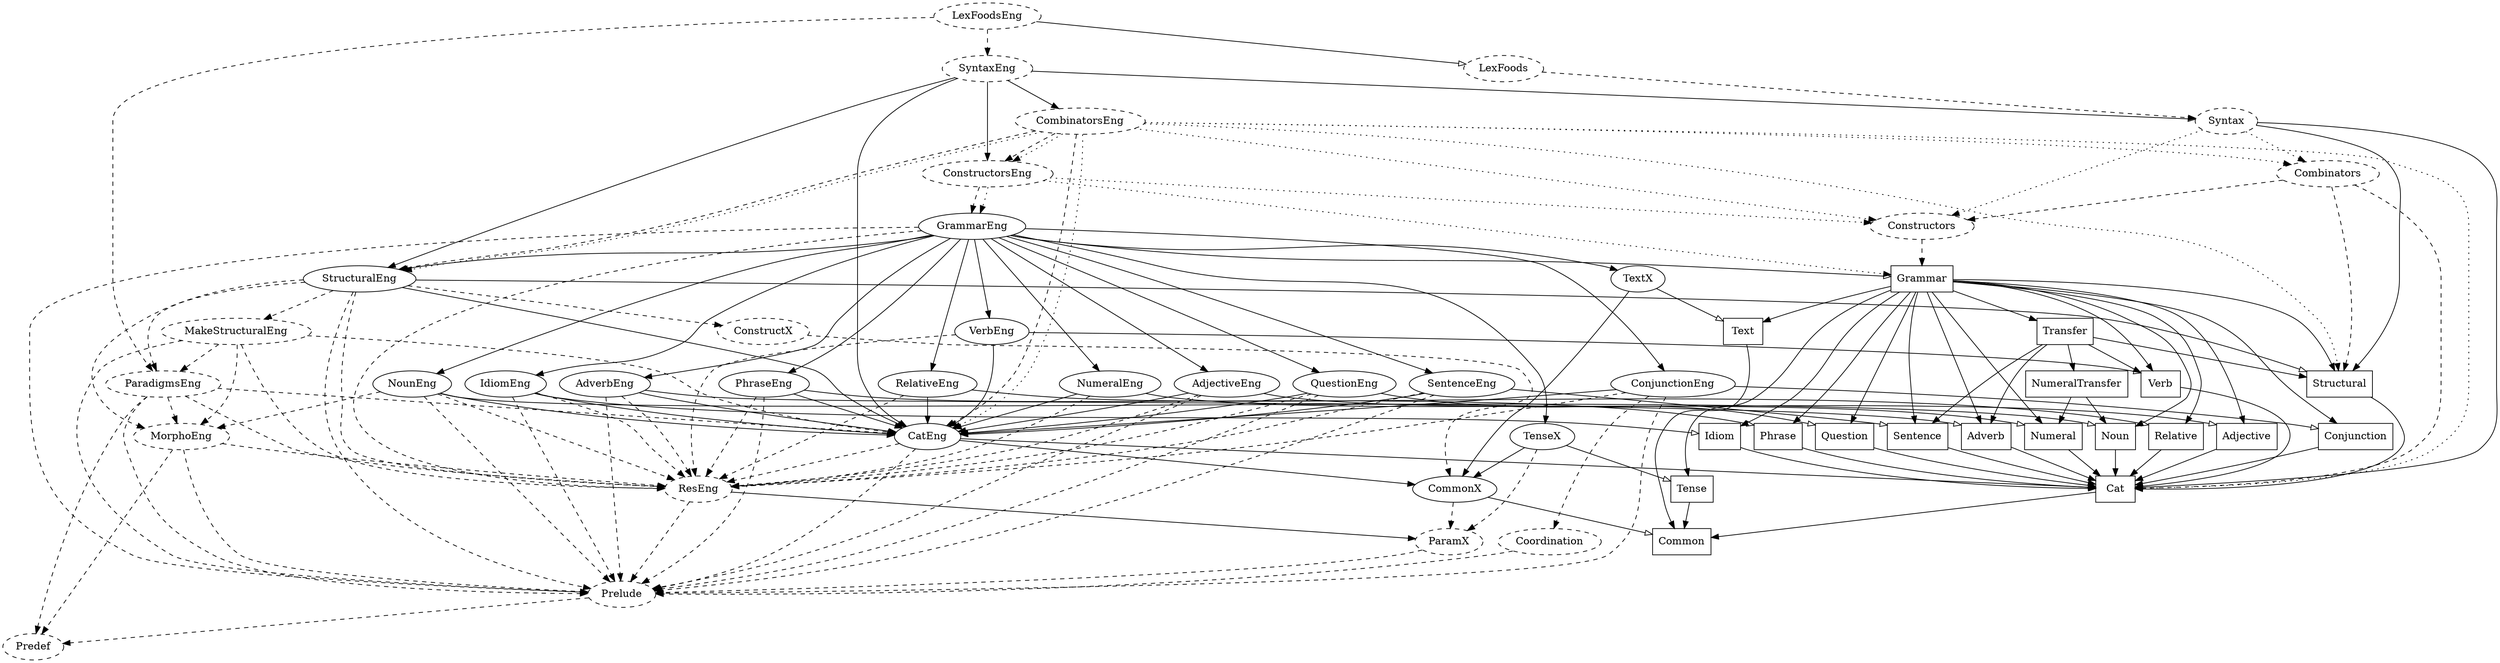 digraph {
LexFoodsEng [ style = "dashed", shape = "ellipse" ]
SyntaxEng [ style = "dashed", shape = "ellipse" ]
CombinatorsEng [ style = "dashed", shape = "ellipse" ]
ConstructorsEng [ style = "dashed", shape = "ellipse" ]
GrammarEng [ style = "solid", shape = "ellipse" ]
TenseX [ style = "solid", shape = "ellipse" ]
IdiomEng [ style = "solid", shape = "ellipse" ]
StructuralEng [ style = "solid", shape = "ellipse" ]
ConstructX [ style = "dashed", shape = "ellipse" ]
MakeStructuralEng [ style = "dashed", shape = "ellipse" ]
ParadigmsEng [ style = "dashed", shape = "ellipse" ]
TextX [ style = "solid", shape = "ellipse" ]
PhraseEng [ style = "solid", shape = "ellipse" ]
ConjunctionEng [ style = "solid", shape = "ellipse" ]
Coordination [ style = "dashed", shape = "ellipse" ]
RelativeEng [ style = "solid", shape = "ellipse" ]
QuestionEng [ style = "solid", shape = "ellipse" ]
SentenceEng [ style = "solid", shape = "ellipse" ]
NumeralEng [ style = "solid", shape = "ellipse" ]
AdverbEng [ style = "solid", shape = "ellipse" ]
AdjectiveEng [ style = "solid", shape = "ellipse" ]
VerbEng [ style = "solid", shape = "ellipse" ]
NounEng [ style = "solid", shape = "ellipse" ]
MorphoEng [ style = "dashed", shape = "ellipse" ]
CatEng [ style = "solid", shape = "ellipse" ]
ResEng [ style = "dashed", shape = "ellipse" ]
CommonX [ style = "solid", shape = "ellipse" ]
ParamX [ style = "dashed", shape = "ellipse" ]
Prelude [ style = "dashed", shape = "ellipse" ]
Predef [ style = "dashed", shape = "ellipse" ]
LexFoods [ style = "dashed", shape = "ellipse" ]
Syntax [ style = "dashed", shape = "ellipse" ]
Combinators [ style = "dashed", shape = "ellipse" ]
Constructors [ style = "dashed", shape = "ellipse" ]
Grammar [ style = "solid", shape = "box" ]
Transfer [ style = "solid", shape = "box" ]
NumeralTransfer [ style = "solid", shape = "box" ]
Tense [ style = "solid", shape = "box" ]
Idiom [ style = "solid", shape = "box" ]
Text [ style = "solid", shape = "box" ]
Phrase [ style = "solid", shape = "box" ]
Conjunction [ style = "solid", shape = "box" ]
Relative [ style = "solid", shape = "box" ]
Question [ style = "solid", shape = "box" ]
Sentence [ style = "solid", shape = "box" ]
Numeral [ style = "solid", shape = "box" ]
Adverb [ style = "solid", shape = "box" ]
Adjective [ style = "solid", shape = "box" ]
Verb [ style = "solid", shape = "box" ]
Noun [ style = "solid", shape = "box" ]
Structural [ style = "solid", shape = "box" ]
Cat [ style = "solid", shape = "box" ]
Common [ style = "solid", shape = "box" ]
LexFoodsEng -> LexFoods [ style = "solid", arrowhead = "empty" ]
LexFoodsEng -> SyntaxEng [ style = "dashed" ]
LexFoodsEng -> ParadigmsEng [ style = "dashed" ]
SyntaxEng -> Syntax [ style = "solid", arrowhead = "empty" ]
SyntaxEng -> ConstructorsEng [ style = "solid" ]
SyntaxEng -> CatEng [ style = "solid" ]
SyntaxEng -> StructuralEng [ style = "solid" ]
SyntaxEng -> CombinatorsEng [ style = "solid" ]
CombinatorsEng -> CatEng [ style = "dashed" ]
CombinatorsEng -> StructuralEng [ style = "dashed" ]
CombinatorsEng -> ConstructorsEng [ style = "dashed" ]
CombinatorsEng -> Combinators [ style = "dotted" ]
CombinatorsEng -> Cat [ style = "dotted" ]
CombinatorsEng -> Structural [ style = "dotted" ]
CombinatorsEng -> Constructors [ style = "dotted" ]
CombinatorsEng -> CatEng [ style = "dotted" ]
CombinatorsEng -> StructuralEng [ style = "dotted" ]
CombinatorsEng -> ConstructorsEng [ style = "dotted" ]
ConstructorsEng -> GrammarEng [ style = "dashed" ]
ConstructorsEng -> Constructors [ style = "dotted" ]
ConstructorsEng -> Grammar [ style = "dotted" ]
ConstructorsEng -> GrammarEng [ style = "dotted" ]
GrammarEng -> Grammar [ style = "solid", arrowhead = "empty" ]
GrammarEng -> NounEng [ style = "solid" ]
GrammarEng -> VerbEng [ style = "solid" ]
GrammarEng -> AdjectiveEng [ style = "solid" ]
GrammarEng -> AdverbEng [ style = "solid" ]
GrammarEng -> NumeralEng [ style = "solid" ]
GrammarEng -> SentenceEng [ style = "solid" ]
GrammarEng -> QuestionEng [ style = "solid" ]
GrammarEng -> RelativeEng [ style = "solid" ]
GrammarEng -> ConjunctionEng [ style = "solid" ]
GrammarEng -> PhraseEng [ style = "solid" ]
GrammarEng -> TextX [ style = "solid" ]
GrammarEng -> StructuralEng [ style = "solid" ]
GrammarEng -> IdiomEng [ style = "solid" ]
GrammarEng -> TenseX [ style = "solid" ]
GrammarEng -> ResEng [ style = "dashed" ]
GrammarEng -> Prelude [ style = "dashed" ]
TenseX -> Tense [ style = "solid", arrowhead = "empty" ]
TenseX -> CommonX [ style = "solid" ]
TenseX -> ParamX [ style = "dashed" ]
IdiomEng -> Idiom [ style = "solid", arrowhead = "empty" ]
IdiomEng -> CatEng [ style = "solid" ]
IdiomEng -> Prelude [ style = "dashed" ]
IdiomEng -> ResEng [ style = "dashed" ]
StructuralEng -> Structural [ style = "solid", arrowhead = "empty" ]
StructuralEng -> CatEng [ style = "solid" ]
StructuralEng -> MorphoEng [ style = "dashed" ]
StructuralEng -> ResEng [ style = "dashed" ]
StructuralEng -> ParadigmsEng [ style = "dashed" ]
StructuralEng -> MakeStructuralEng [ style = "dashed" ]
StructuralEng -> ConstructX [ style = "dashed" ]
StructuralEng -> Prelude [ style = "dashed" ]
ConstructX -> CommonX [ style = "dashed" ]
MakeStructuralEng -> CatEng [ style = "dashed" ]
MakeStructuralEng -> ParadigmsEng [ style = "dashed" ]
MakeStructuralEng -> ResEng [ style = "dashed" ]
MakeStructuralEng -> MorphoEng [ style = "dashed" ]
MakeStructuralEng -> Prelude [ style = "dashed" ]
ParadigmsEng -> Predef [ style = "dashed" ]
ParadigmsEng -> Prelude [ style = "dashed" ]
ParadigmsEng -> MorphoEng [ style = "dashed" ]
ParadigmsEng -> ResEng [ style = "dashed" ]
ParadigmsEng -> CatEng [ style = "dashed" ]
TextX -> Text [ style = "solid", arrowhead = "empty" ]
TextX -> CommonX [ style = "solid" ]
PhraseEng -> Phrase [ style = "solid", arrowhead = "empty" ]
PhraseEng -> CatEng [ style = "solid" ]
PhraseEng -> Prelude [ style = "dashed" ]
PhraseEng -> ResEng [ style = "dashed" ]
ConjunctionEng -> Conjunction [ style = "solid", arrowhead = "empty" ]
ConjunctionEng -> CatEng [ style = "solid" ]
ConjunctionEng -> ResEng [ style = "dashed" ]
ConjunctionEng -> Coordination [ style = "dashed" ]
ConjunctionEng -> Prelude [ style = "dashed" ]
Coordination -> Prelude [ style = "dashed" ]
RelativeEng -> Relative [ style = "solid", arrowhead = "empty" ]
RelativeEng -> CatEng [ style = "solid" ]
RelativeEng -> ResEng [ style = "dashed" ]
QuestionEng -> Question [ style = "solid", arrowhead = "empty" ]
QuestionEng -> CatEng [ style = "solid" ]
QuestionEng -> ResEng [ style = "dashed" ]
QuestionEng -> Prelude [ style = "dashed" ]
SentenceEng -> Sentence [ style = "solid", arrowhead = "empty" ]
SentenceEng -> CatEng [ style = "solid" ]
SentenceEng -> Prelude [ style = "dashed" ]
SentenceEng -> ResEng [ style = "dashed" ]
NumeralEng -> Numeral [ style = "solid", arrowhead = "empty" ]
NumeralEng -> CatEng [ style = "solid" ]
NumeralEng -> ResEng [ style = "dashed" ]
AdverbEng -> Adverb [ style = "solid", arrowhead = "empty" ]
AdverbEng -> CatEng [ style = "solid" ]
AdverbEng -> ResEng [ style = "dashed" ]
AdverbEng -> Prelude [ style = "dashed" ]
AdjectiveEng -> Adjective [ style = "solid", arrowhead = "empty" ]
AdjectiveEng -> CatEng [ style = "solid" ]
AdjectiveEng -> ResEng [ style = "dashed" ]
AdjectiveEng -> Prelude [ style = "dashed" ]
VerbEng -> Verb [ style = "solid", arrowhead = "empty" ]
VerbEng -> CatEng [ style = "solid" ]
VerbEng -> ResEng [ style = "dashed" ]
NounEng -> Noun [ style = "solid", arrowhead = "empty" ]
NounEng -> CatEng [ style = "solid" ]
NounEng -> MorphoEng [ style = "dashed" ]
NounEng -> ResEng [ style = "dashed" ]
NounEng -> Prelude [ style = "dashed" ]
MorphoEng -> Prelude [ style = "dashed" ]
MorphoEng -> Predef [ style = "dashed" ]
MorphoEng -> ResEng [ style = "dashed" ]
CatEng -> Cat [ style = "solid", arrowhead = "empty" ]
CatEng -> CommonX [ style = "solid" ]
CatEng -> ResEng [ style = "dashed" ]
CatEng -> Prelude [ style = "dashed" ]
ResEng -> ParamX [ style = "solid" ]
ResEng -> Prelude [ style = "dashed" ]
CommonX -> Common [ style = "solid", arrowhead = "empty" ]
CommonX -> ParamX [ style = "dashed" ]
ParamX -> Prelude [ style = "dashed" ]
Prelude -> Predef [ style = "dashed" ]
LexFoods -> Syntax [ style = "dashed" ]
Syntax -> Cat [ style = "solid" ]
Syntax -> Structural [ style = "solid" ]
Syntax -> Combinators [ style = "dotted" ]
Syntax -> Constructors [ style = "dotted" ]
Combinators -> Cat [ style = "dashed" ]
Combinators -> Structural [ style = "dashed" ]
Combinators -> Constructors [ style = "dashed" ]
Constructors -> Grammar [ style = "dashed" ]
Grammar -> Noun [ style = "solid" ]
Grammar -> Verb [ style = "solid" ]
Grammar -> Adjective [ style = "solid" ]
Grammar -> Adverb [ style = "solid" ]
Grammar -> Numeral [ style = "solid" ]
Grammar -> Sentence [ style = "solid" ]
Grammar -> Question [ style = "solid" ]
Grammar -> Relative [ style = "solid" ]
Grammar -> Conjunction [ style = "solid" ]
Grammar -> Phrase [ style = "solid" ]
Grammar -> Text [ style = "solid" ]
Grammar -> Structural [ style = "solid" ]
Grammar -> Idiom [ style = "solid" ]
Grammar -> Tense [ style = "solid" ]
Grammar -> Transfer [ style = "solid" ]
Transfer -> Sentence [ style = "solid" ]
Transfer -> Verb [ style = "solid" ]
Transfer -> Adverb [ style = "solid" ]
Transfer -> Structural [ style = "solid" ]
Transfer -> NumeralTransfer [ style = "solid" ]
NumeralTransfer -> Numeral [ style = "solid" ]
NumeralTransfer -> Noun [ style = "solid" ]
Tense -> Common [ style = "solid" ]
Idiom -> Cat [ style = "solid" ]
Text -> Common [ style = "solid" ]
Phrase -> Cat [ style = "solid" ]
Conjunction -> Cat [ style = "solid" ]
Relative -> Cat [ style = "solid" ]
Question -> Cat [ style = "solid" ]
Sentence -> Cat [ style = "solid" ]
Numeral -> Cat [ style = "solid" ]
Adverb -> Cat [ style = "solid" ]
Adjective -> Cat [ style = "solid" ]
Verb -> Cat [ style = "solid" ]
Noun -> Cat [ style = "solid" ]
Structural -> Cat [ style = "solid" ]
Cat -> Common [ style = "solid" ]
}
